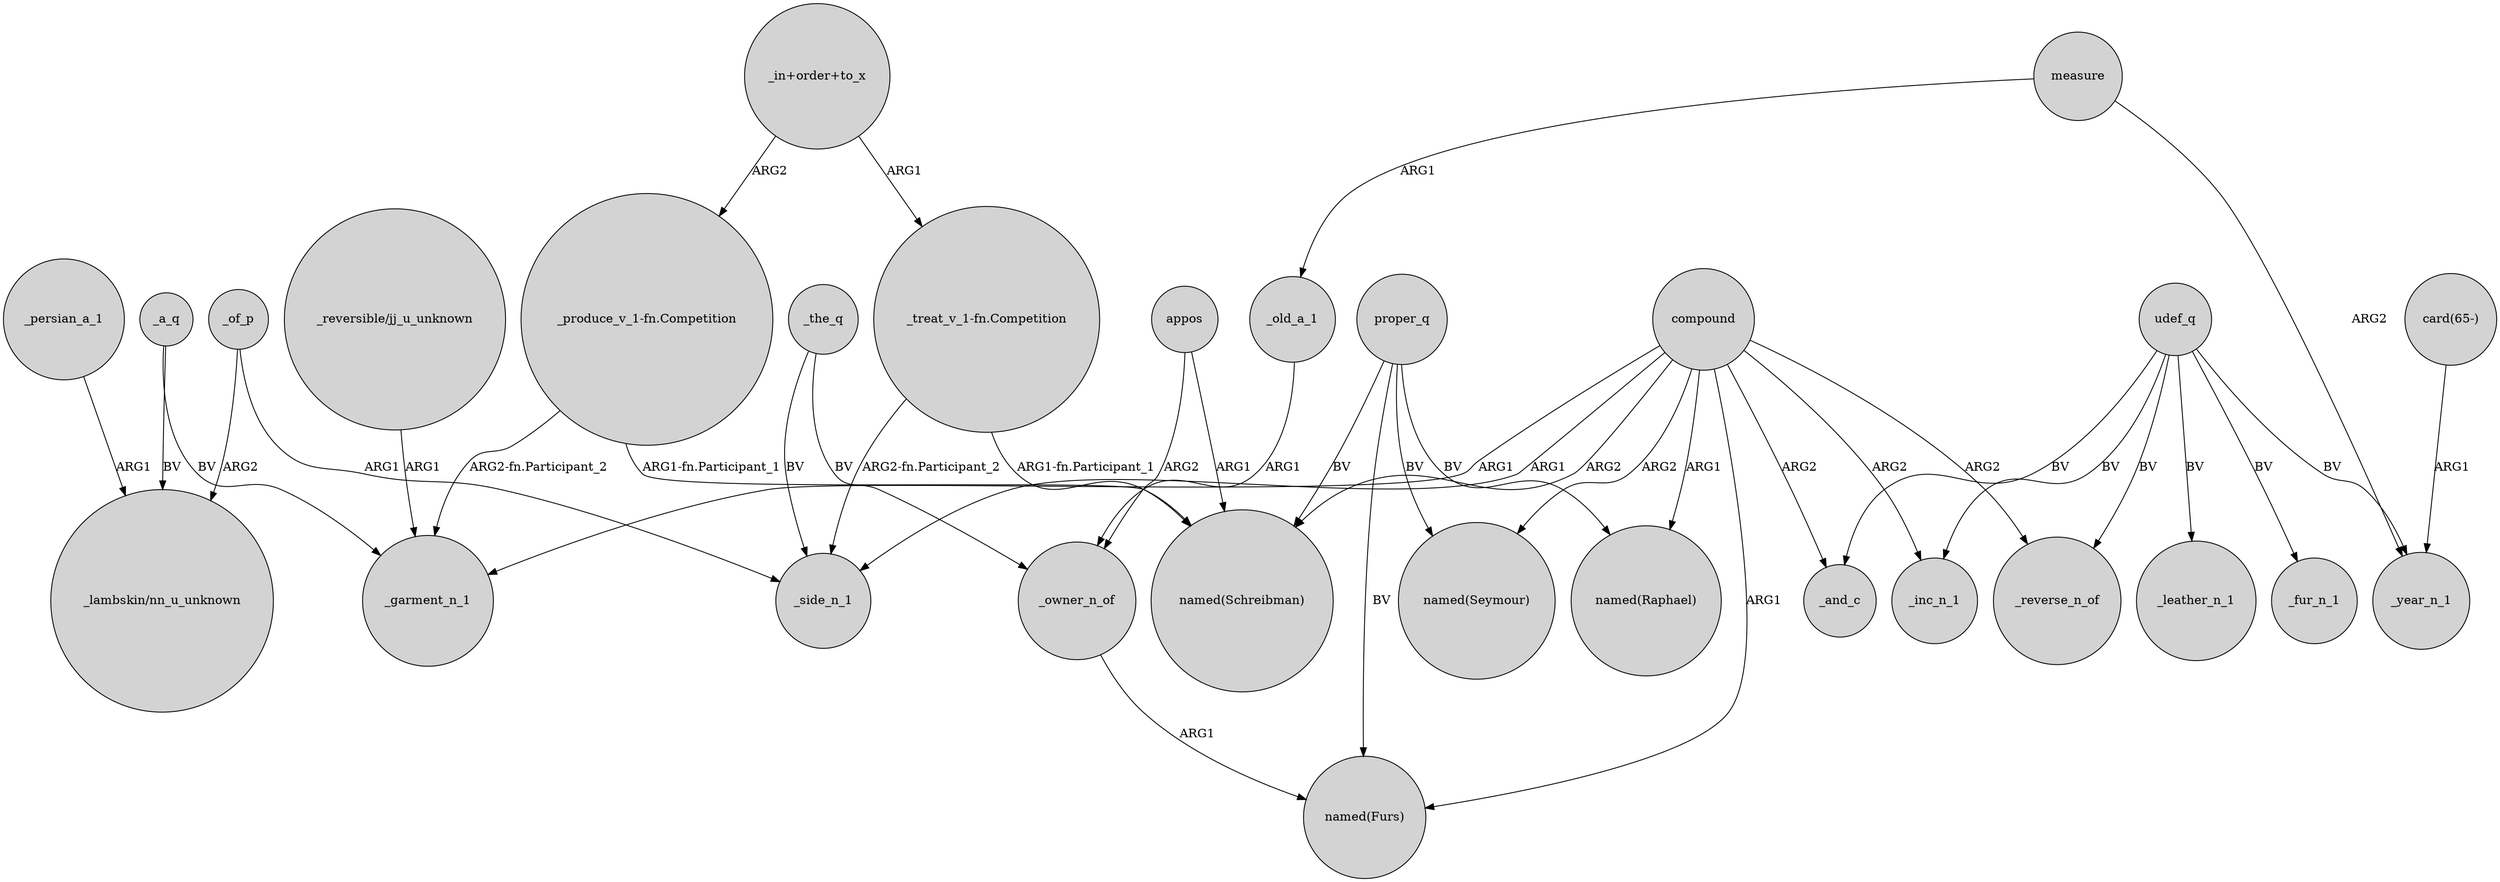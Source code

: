 digraph {
	node [shape=circle style=filled]
	_persian_a_1 -> "_lambskin/nn_u_unknown" [label=ARG1]
	_a_q -> "_lambskin/nn_u_unknown" [label=BV]
	_old_a_1 -> _owner_n_of [label=ARG1]
	_owner_n_of -> "named(Furs)" [label=ARG1]
	_the_q -> _owner_n_of [label=BV]
	"_treat_v_1-fn.Competition" -> "named(Schreibman)" [label="ARG1-fn.Participant_1"]
	"_produce_v_1-fn.Competition" -> "named(Schreibman)" [label="ARG1-fn.Participant_1"]
	proper_q -> "named(Seymour)" [label=BV]
	compound -> _reverse_n_of [label=ARG2]
	"_in+order+to_x" -> "_produce_v_1-fn.Competition" [label=ARG2]
	compound -> _garment_n_1 [label=ARG1]
	"_produce_v_1-fn.Competition" -> _garment_n_1 [label="ARG2-fn.Participant_2"]
	proper_q -> "named(Schreibman)" [label=BV]
	measure -> _old_a_1 [label=ARG1]
	udef_q -> _and_c [label=BV]
	_of_p -> _side_n_1 [label=ARG1]
	compound -> _and_c [label=ARG2]
	_a_q -> _garment_n_1 [label=BV]
	compound -> "named(Furs)" [label=ARG1]
	compound -> "named(Schreibman)" [label=ARG2]
	udef_q -> _inc_n_1 [label=BV]
	"_in+order+to_x" -> "_treat_v_1-fn.Competition" [label=ARG1]
	measure -> _year_n_1 [label=ARG2]
	compound -> _inc_n_1 [label=ARG2]
	compound -> _side_n_1 [label=ARG1]
	appos -> _owner_n_of [label=ARG2]
	"_reversible/jj_u_unknown" -> _garment_n_1 [label=ARG1]
	compound -> "named(Seymour)" [label=ARG2]
	"_treat_v_1-fn.Competition" -> _side_n_1 [label="ARG2-fn.Participant_2"]
	_the_q -> _side_n_1 [label=BV]
	proper_q -> "named(Raphael)" [label=BV]
	udef_q -> _leather_n_1 [label=BV]
	udef_q -> _reverse_n_of [label=BV]
	appos -> "named(Schreibman)" [label=ARG1]
	udef_q -> _year_n_1 [label=BV]
	proper_q -> "named(Furs)" [label=BV]
	"card(65-)" -> _year_n_1 [label=ARG1]
	_of_p -> "_lambskin/nn_u_unknown" [label=ARG2]
	udef_q -> _fur_n_1 [label=BV]
	compound -> "named(Raphael)" [label=ARG1]
}
